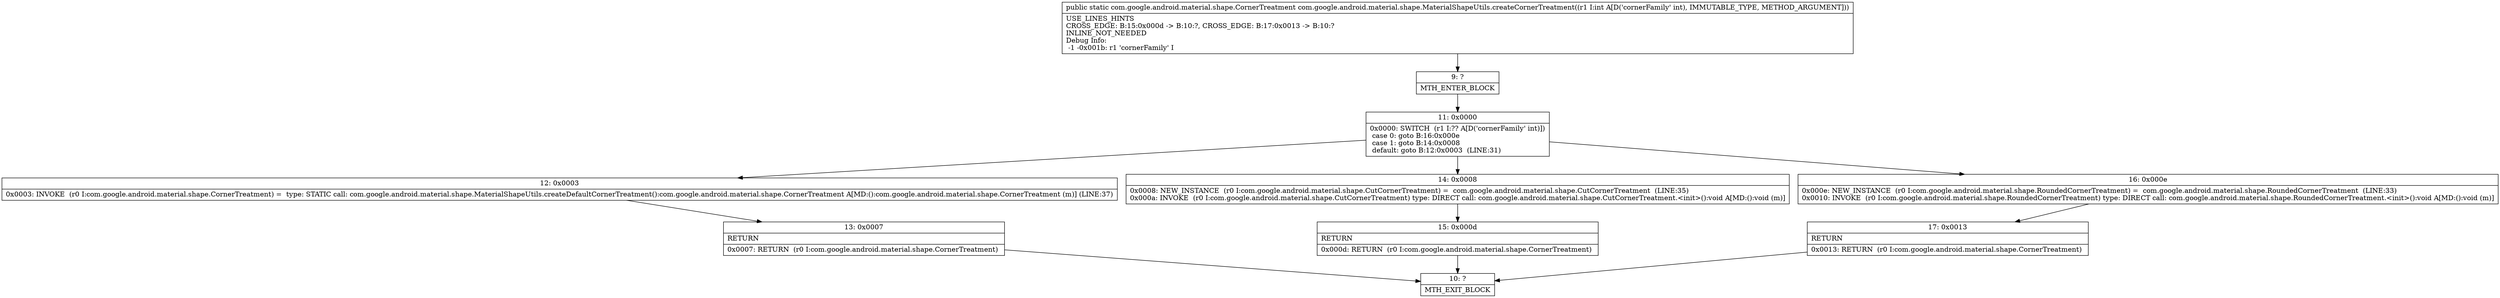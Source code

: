 digraph "CFG forcom.google.android.material.shape.MaterialShapeUtils.createCornerTreatment(I)Lcom\/google\/android\/material\/shape\/CornerTreatment;" {
Node_9 [shape=record,label="{9\:\ ?|MTH_ENTER_BLOCK\l}"];
Node_11 [shape=record,label="{11\:\ 0x0000|0x0000: SWITCH  (r1 I:?? A[D('cornerFamily' int)])\l case 0: goto B:16:0x000e\l case 1: goto B:14:0x0008\l default: goto B:12:0x0003  (LINE:31)\l}"];
Node_12 [shape=record,label="{12\:\ 0x0003|0x0003: INVOKE  (r0 I:com.google.android.material.shape.CornerTreatment) =  type: STATIC call: com.google.android.material.shape.MaterialShapeUtils.createDefaultCornerTreatment():com.google.android.material.shape.CornerTreatment A[MD:():com.google.android.material.shape.CornerTreatment (m)] (LINE:37)\l}"];
Node_13 [shape=record,label="{13\:\ 0x0007|RETURN\l|0x0007: RETURN  (r0 I:com.google.android.material.shape.CornerTreatment) \l}"];
Node_10 [shape=record,label="{10\:\ ?|MTH_EXIT_BLOCK\l}"];
Node_14 [shape=record,label="{14\:\ 0x0008|0x0008: NEW_INSTANCE  (r0 I:com.google.android.material.shape.CutCornerTreatment) =  com.google.android.material.shape.CutCornerTreatment  (LINE:35)\l0x000a: INVOKE  (r0 I:com.google.android.material.shape.CutCornerTreatment) type: DIRECT call: com.google.android.material.shape.CutCornerTreatment.\<init\>():void A[MD:():void (m)]\l}"];
Node_15 [shape=record,label="{15\:\ 0x000d|RETURN\l|0x000d: RETURN  (r0 I:com.google.android.material.shape.CornerTreatment) \l}"];
Node_16 [shape=record,label="{16\:\ 0x000e|0x000e: NEW_INSTANCE  (r0 I:com.google.android.material.shape.RoundedCornerTreatment) =  com.google.android.material.shape.RoundedCornerTreatment  (LINE:33)\l0x0010: INVOKE  (r0 I:com.google.android.material.shape.RoundedCornerTreatment) type: DIRECT call: com.google.android.material.shape.RoundedCornerTreatment.\<init\>():void A[MD:():void (m)]\l}"];
Node_17 [shape=record,label="{17\:\ 0x0013|RETURN\l|0x0013: RETURN  (r0 I:com.google.android.material.shape.CornerTreatment) \l}"];
MethodNode[shape=record,label="{public static com.google.android.material.shape.CornerTreatment com.google.android.material.shape.MaterialShapeUtils.createCornerTreatment((r1 I:int A[D('cornerFamily' int), IMMUTABLE_TYPE, METHOD_ARGUMENT]))  | USE_LINES_HINTS\lCROSS_EDGE: B:15:0x000d \-\> B:10:?, CROSS_EDGE: B:17:0x0013 \-\> B:10:?\lINLINE_NOT_NEEDED\lDebug Info:\l  \-1 \-0x001b: r1 'cornerFamily' I\l}"];
MethodNode -> Node_9;Node_9 -> Node_11;
Node_11 -> Node_12;
Node_11 -> Node_14;
Node_11 -> Node_16;
Node_12 -> Node_13;
Node_13 -> Node_10;
Node_14 -> Node_15;
Node_15 -> Node_10;
Node_16 -> Node_17;
Node_17 -> Node_10;
}

